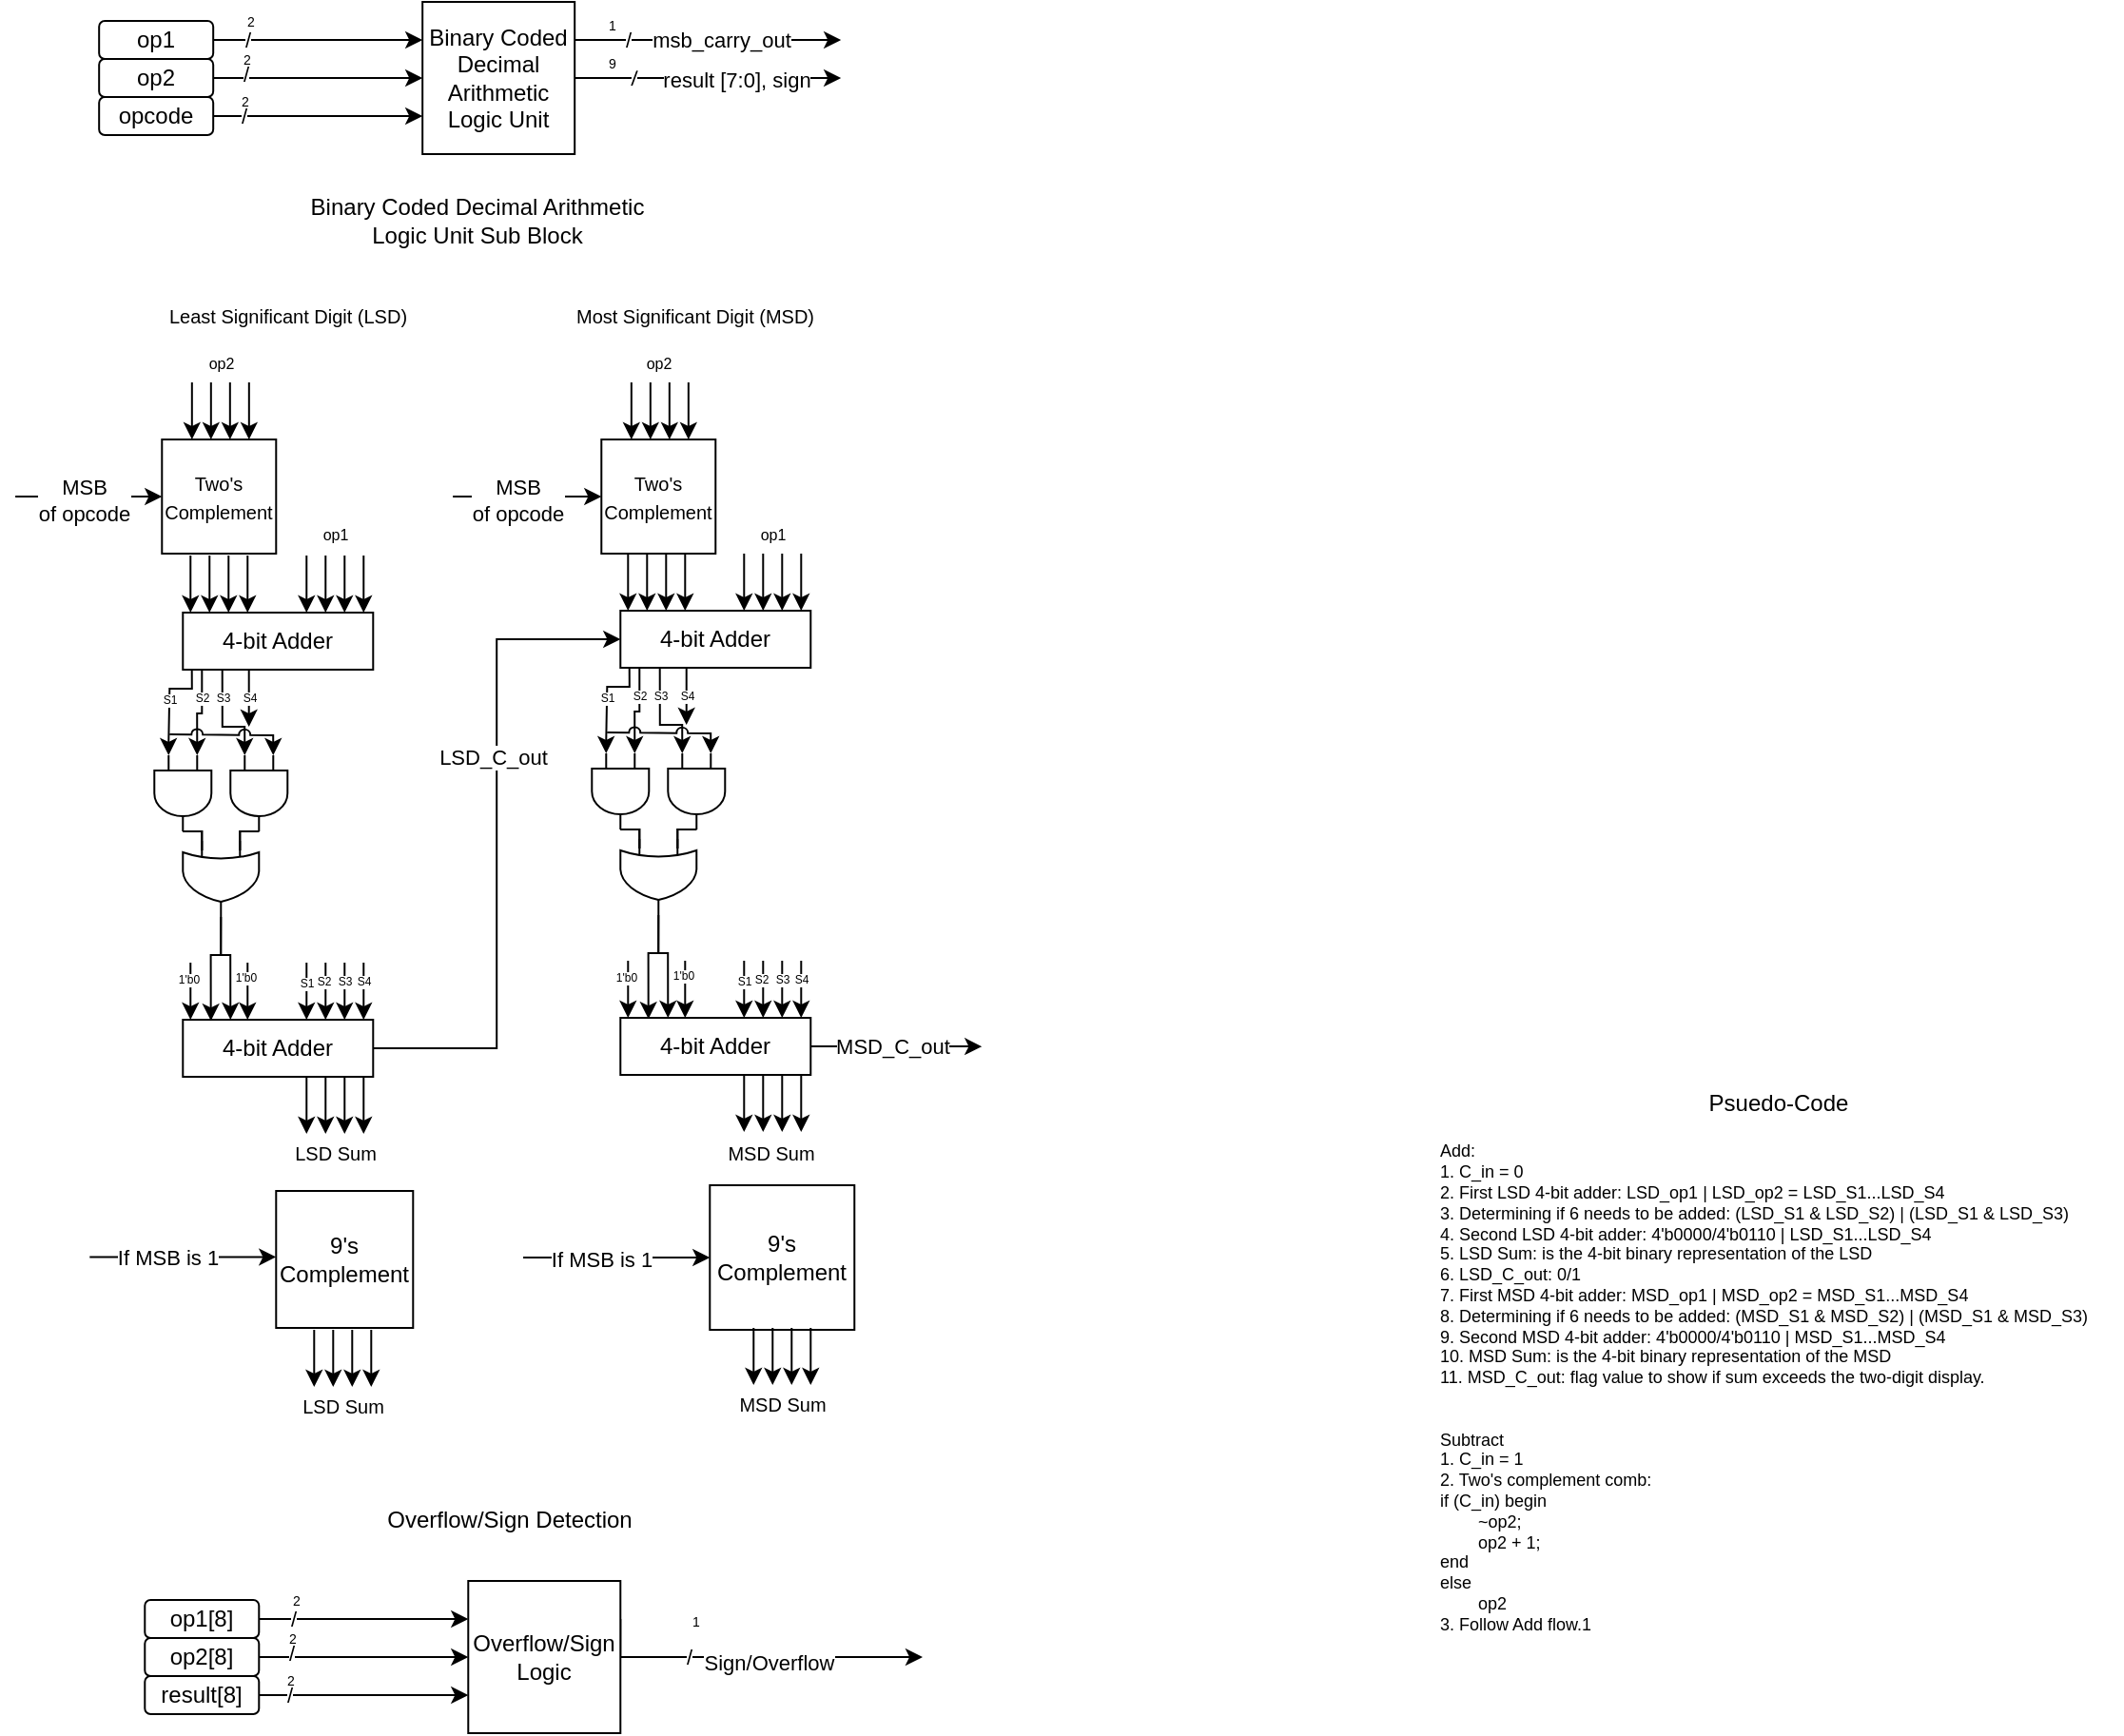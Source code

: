 <mxfile version="21.6.1" type="device">
  <diagram name="Page-1" id="kjUaxSR4Tey9ChinLC72">
    <mxGraphModel dx="2585" dy="1153" grid="1" gridSize="10" guides="1" tooltips="1" connect="1" arrows="1" fold="1" page="1" pageScale="1" pageWidth="850" pageHeight="1100" math="0" shadow="0">
      <root>
        <mxCell id="0" />
        <mxCell id="1" parent="0" />
        <mxCell id="_4wnSmNJsAJ2K1v44NOb-1" style="edgeStyle=orthogonalEdgeStyle;rounded=0;orthogonalLoop=1;jettySize=auto;html=1;exitX=1;exitY=0.5;exitDx=0;exitDy=0;" edge="1" parent="1" source="_4wnSmNJsAJ2K1v44NOb-7">
          <mxGeometry relative="1" as="geometry">
            <mxPoint x="607.09" y="40" as="targetPoint" />
          </mxGeometry>
        </mxCell>
        <mxCell id="_4wnSmNJsAJ2K1v44NOb-2" value="/" style="edgeLabel;html=1;align=center;verticalAlign=middle;resizable=0;points=[];rotation=5;" vertex="1" connectable="0" parent="_4wnSmNJsAJ2K1v44NOb-1">
          <mxGeometry x="0.177" y="1" relative="1" as="geometry">
            <mxPoint x="-51" as="offset" />
          </mxGeometry>
        </mxCell>
        <mxCell id="_4wnSmNJsAJ2K1v44NOb-3" value="result [7:0], sign" style="edgeLabel;html=1;align=center;verticalAlign=middle;resizable=0;points=[];" vertex="1" connectable="0" parent="_4wnSmNJsAJ2K1v44NOb-1">
          <mxGeometry x="0.216" relative="1" as="geometry">
            <mxPoint as="offset" />
          </mxGeometry>
        </mxCell>
        <mxCell id="_4wnSmNJsAJ2K1v44NOb-4" style="edgeStyle=orthogonalEdgeStyle;rounded=0;orthogonalLoop=1;jettySize=auto;html=1;exitX=1;exitY=0.25;exitDx=0;exitDy=0;" edge="1" parent="1" source="_4wnSmNJsAJ2K1v44NOb-7">
          <mxGeometry relative="1" as="geometry">
            <mxPoint x="607.09" y="20" as="targetPoint" />
          </mxGeometry>
        </mxCell>
        <mxCell id="_4wnSmNJsAJ2K1v44NOb-5" value="/" style="edgeLabel;html=1;align=center;verticalAlign=middle;resizable=0;points=[];" vertex="1" connectable="0" parent="_4wnSmNJsAJ2K1v44NOb-4">
          <mxGeometry x="-0.264" relative="1" as="geometry">
            <mxPoint x="-24" as="offset" />
          </mxGeometry>
        </mxCell>
        <mxCell id="_4wnSmNJsAJ2K1v44NOb-6" value="msb_carry_out" style="edgeLabel;html=1;align=center;verticalAlign=middle;resizable=0;points=[];" vertex="1" connectable="0" parent="_4wnSmNJsAJ2K1v44NOb-4">
          <mxGeometry x="0.102" y="1" relative="1" as="geometry">
            <mxPoint as="offset" />
          </mxGeometry>
        </mxCell>
        <mxCell id="_4wnSmNJsAJ2K1v44NOb-7" value="Binary Coded Decimal Arithmetic Logic Unit" style="whiteSpace=wrap;html=1;aspect=fixed;" vertex="1" parent="1">
          <mxGeometry x="387.09" width="80" height="80" as="geometry" />
        </mxCell>
        <mxCell id="_4wnSmNJsAJ2K1v44NOb-8" style="edgeStyle=orthogonalEdgeStyle;rounded=0;orthogonalLoop=1;jettySize=auto;html=1;exitX=1;exitY=0.5;exitDx=0;exitDy=0;entryX=0;entryY=0.25;entryDx=0;entryDy=0;" edge="1" parent="1" source="_4wnSmNJsAJ2K1v44NOb-10" target="_4wnSmNJsAJ2K1v44NOb-7">
          <mxGeometry relative="1" as="geometry" />
        </mxCell>
        <mxCell id="_4wnSmNJsAJ2K1v44NOb-9" value="/" style="edgeLabel;html=1;align=center;verticalAlign=middle;resizable=0;points=[];" vertex="1" connectable="0" parent="_4wnSmNJsAJ2K1v44NOb-8">
          <mxGeometry x="-0.285" relative="1" as="geometry">
            <mxPoint x="-22" as="offset" />
          </mxGeometry>
        </mxCell>
        <mxCell id="_4wnSmNJsAJ2K1v44NOb-10" value="op1" style="rounded=1;whiteSpace=wrap;html=1;" vertex="1" parent="1">
          <mxGeometry x="217.09" y="10" width="60" height="20" as="geometry" />
        </mxCell>
        <mxCell id="_4wnSmNJsAJ2K1v44NOb-11" style="edgeStyle=orthogonalEdgeStyle;rounded=0;orthogonalLoop=1;jettySize=auto;html=1;exitX=1;exitY=0.5;exitDx=0;exitDy=0;entryX=0;entryY=0.5;entryDx=0;entryDy=0;" edge="1" parent="1" source="_4wnSmNJsAJ2K1v44NOb-13" target="_4wnSmNJsAJ2K1v44NOb-7">
          <mxGeometry relative="1" as="geometry" />
        </mxCell>
        <mxCell id="_4wnSmNJsAJ2K1v44NOb-12" value="/" style="edgeLabel;html=1;align=center;verticalAlign=middle;resizable=0;points=[];" vertex="1" connectable="0" parent="_4wnSmNJsAJ2K1v44NOb-11">
          <mxGeometry x="-0.699" y="2" relative="1" as="geometry">
            <mxPoint as="offset" />
          </mxGeometry>
        </mxCell>
        <mxCell id="_4wnSmNJsAJ2K1v44NOb-13" value="op2" style="rounded=1;whiteSpace=wrap;html=1;" vertex="1" parent="1">
          <mxGeometry x="217.09" y="30" width="60" height="20" as="geometry" />
        </mxCell>
        <mxCell id="_4wnSmNJsAJ2K1v44NOb-14" style="edgeStyle=orthogonalEdgeStyle;rounded=0;orthogonalLoop=1;jettySize=auto;html=1;exitX=1;exitY=0.5;exitDx=0;exitDy=0;entryX=0;entryY=0.75;entryDx=0;entryDy=0;" edge="1" parent="1" source="_4wnSmNJsAJ2K1v44NOb-16" target="_4wnSmNJsAJ2K1v44NOb-7">
          <mxGeometry relative="1" as="geometry" />
        </mxCell>
        <mxCell id="_4wnSmNJsAJ2K1v44NOb-15" value="/" style="edgeLabel;html=1;align=center;verticalAlign=middle;resizable=0;points=[];" vertex="1" connectable="0" parent="_4wnSmNJsAJ2K1v44NOb-14">
          <mxGeometry x="-0.762" relative="1" as="geometry">
            <mxPoint x="3" as="offset" />
          </mxGeometry>
        </mxCell>
        <mxCell id="_4wnSmNJsAJ2K1v44NOb-16" value="opcode" style="rounded=1;whiteSpace=wrap;html=1;" vertex="1" parent="1">
          <mxGeometry x="217.09" y="50" width="60" height="20" as="geometry" />
        </mxCell>
        <mxCell id="_4wnSmNJsAJ2K1v44NOb-17" value="&lt;font style=&quot;font-size: 7px;&quot;&gt;9&lt;/font&gt;" style="text;html=1;strokeColor=none;fillColor=none;align=center;verticalAlign=middle;whiteSpace=wrap;rounded=0;" vertex="1" parent="1">
          <mxGeometry x="482.09" y="26" width="10" height="10" as="geometry" />
        </mxCell>
        <mxCell id="_4wnSmNJsAJ2K1v44NOb-18" value="&lt;span style=&quot;font-size: 7px;&quot;&gt;1&lt;/span&gt;" style="text;html=1;strokeColor=none;fillColor=none;align=center;verticalAlign=middle;whiteSpace=wrap;rounded=0;" vertex="1" parent="1">
          <mxGeometry x="482.09" y="6" width="10" height="10" as="geometry" />
        </mxCell>
        <mxCell id="_4wnSmNJsAJ2K1v44NOb-19" value="&lt;span style=&quot;font-size: 7px;&quot;&gt;2&lt;/span&gt;" style="text;html=1;strokeColor=none;fillColor=none;align=center;verticalAlign=middle;whiteSpace=wrap;rounded=0;" vertex="1" parent="1">
          <mxGeometry x="289.09" y="46" width="10" height="10" as="geometry" />
        </mxCell>
        <mxCell id="_4wnSmNJsAJ2K1v44NOb-20" value="&lt;span style=&quot;font-size: 7px;&quot;&gt;2&lt;/span&gt;" style="text;html=1;strokeColor=none;fillColor=none;align=center;verticalAlign=middle;whiteSpace=wrap;rounded=0;" vertex="1" parent="1">
          <mxGeometry x="290.09" y="24" width="10" height="10" as="geometry" />
        </mxCell>
        <mxCell id="_4wnSmNJsAJ2K1v44NOb-21" value="&lt;span style=&quot;font-size: 7px;&quot;&gt;2&lt;/span&gt;" style="text;html=1;strokeColor=none;fillColor=none;align=center;verticalAlign=middle;whiteSpace=wrap;rounded=0;" vertex="1" parent="1">
          <mxGeometry x="292.09" y="4" width="10" height="10" as="geometry" />
        </mxCell>
        <mxCell id="_4wnSmNJsAJ2K1v44NOb-22" value="Binary Coded Decimal Arithmetic Logic Unit Sub Block" style="text;html=1;strokeColor=none;fillColor=none;align=center;verticalAlign=middle;whiteSpace=wrap;rounded=0;" vertex="1" parent="1">
          <mxGeometry x="321.14" y="100" width="190" height="30" as="geometry" />
        </mxCell>
        <mxCell id="_4wnSmNJsAJ2K1v44NOb-23" value="4-bit Adder" style="rounded=0;whiteSpace=wrap;html=1;" vertex="1" parent="1">
          <mxGeometry x="261.14" y="321" width="100" height="30" as="geometry" />
        </mxCell>
        <mxCell id="_4wnSmNJsAJ2K1v44NOb-24" value="" style="endArrow=none;html=1;rounded=0;startArrow=classic;startFill=1;endFill=0;" edge="1" parent="1">
          <mxGeometry width="50" height="50" relative="1" as="geometry">
            <mxPoint x="265.14" y="321" as="sourcePoint" />
            <mxPoint x="265.14" y="291" as="targetPoint" />
          </mxGeometry>
        </mxCell>
        <mxCell id="_4wnSmNJsAJ2K1v44NOb-25" value="" style="endArrow=none;html=1;rounded=0;startArrow=classic;startFill=1;endFill=0;" edge="1" parent="1">
          <mxGeometry width="50" height="50" relative="1" as="geometry">
            <mxPoint x="275.14" y="321" as="sourcePoint" />
            <mxPoint x="275.14" y="291" as="targetPoint" />
          </mxGeometry>
        </mxCell>
        <mxCell id="_4wnSmNJsAJ2K1v44NOb-26" value="" style="endArrow=none;html=1;rounded=0;startArrow=classic;startFill=1;endFill=0;" edge="1" parent="1">
          <mxGeometry width="50" height="50" relative="1" as="geometry">
            <mxPoint x="285.14" y="321" as="sourcePoint" />
            <mxPoint x="285.14" y="291" as="targetPoint" />
          </mxGeometry>
        </mxCell>
        <mxCell id="_4wnSmNJsAJ2K1v44NOb-27" value="" style="endArrow=none;html=1;rounded=0;endFill=0;startArrow=classic;startFill=1;" edge="1" parent="1">
          <mxGeometry width="50" height="50" relative="1" as="geometry">
            <mxPoint x="295.14" y="321" as="sourcePoint" />
            <mxPoint x="295.14" y="291" as="targetPoint" />
          </mxGeometry>
        </mxCell>
        <mxCell id="_4wnSmNJsAJ2K1v44NOb-28" value="" style="endArrow=none;html=1;rounded=0;startArrow=classic;startFill=1;endFill=0;" edge="1" parent="1">
          <mxGeometry width="50" height="50" relative="1" as="geometry">
            <mxPoint x="326.14" y="321" as="sourcePoint" />
            <mxPoint x="326.14" y="291" as="targetPoint" />
          </mxGeometry>
        </mxCell>
        <mxCell id="_4wnSmNJsAJ2K1v44NOb-29" value="" style="endArrow=none;html=1;rounded=0;startArrow=classic;startFill=1;endFill=0;" edge="1" parent="1">
          <mxGeometry width="50" height="50" relative="1" as="geometry">
            <mxPoint x="336.14" y="321" as="sourcePoint" />
            <mxPoint x="336.14" y="291" as="targetPoint" />
          </mxGeometry>
        </mxCell>
        <mxCell id="_4wnSmNJsAJ2K1v44NOb-30" value="" style="endArrow=none;html=1;rounded=0;startArrow=classic;startFill=1;endFill=0;" edge="1" parent="1">
          <mxGeometry width="50" height="50" relative="1" as="geometry">
            <mxPoint x="346.14" y="321" as="sourcePoint" />
            <mxPoint x="346.14" y="291" as="targetPoint" />
          </mxGeometry>
        </mxCell>
        <mxCell id="_4wnSmNJsAJ2K1v44NOb-31" value="" style="endArrow=none;html=1;rounded=0;endFill=0;startArrow=classic;startFill=1;" edge="1" parent="1">
          <mxGeometry width="50" height="50" relative="1" as="geometry">
            <mxPoint x="356.14" y="321" as="sourcePoint" />
            <mxPoint x="356.14" y="291" as="targetPoint" />
          </mxGeometry>
        </mxCell>
        <mxCell id="_4wnSmNJsAJ2K1v44NOb-32" style="edgeStyle=orthogonalEdgeStyle;rounded=0;orthogonalLoop=1;jettySize=auto;html=1;exitX=1;exitY=0.5;exitDx=0;exitDy=0;entryX=0;entryY=0.5;entryDx=0;entryDy=0;" edge="1" parent="1" source="_4wnSmNJsAJ2K1v44NOb-34" target="_4wnSmNJsAJ2K1v44NOb-75">
          <mxGeometry relative="1" as="geometry" />
        </mxCell>
        <mxCell id="_4wnSmNJsAJ2K1v44NOb-33" value="LSD_C_out" style="edgeLabel;html=1;align=center;verticalAlign=middle;resizable=0;points=[];" vertex="1" connectable="0" parent="_4wnSmNJsAJ2K1v44NOb-32">
          <mxGeometry x="0.265" y="2" relative="1" as="geometry">
            <mxPoint as="offset" />
          </mxGeometry>
        </mxCell>
        <mxCell id="_4wnSmNJsAJ2K1v44NOb-34" value="4-bit Adder" style="rounded=0;whiteSpace=wrap;html=1;" vertex="1" parent="1">
          <mxGeometry x="261.14" y="535" width="100" height="30" as="geometry" />
        </mxCell>
        <mxCell id="_4wnSmNJsAJ2K1v44NOb-35" value="" style="endArrow=none;html=1;rounded=0;startArrow=classic;startFill=1;endFill=0;" edge="1" parent="1">
          <mxGeometry width="50" height="50" relative="1" as="geometry">
            <mxPoint x="265.14" y="535" as="sourcePoint" />
            <mxPoint x="265.14" y="505" as="targetPoint" />
          </mxGeometry>
        </mxCell>
        <mxCell id="_4wnSmNJsAJ2K1v44NOb-36" value="1&#39;b0" style="edgeLabel;html=1;align=center;verticalAlign=middle;resizable=0;points=[];fontSize=6;" vertex="1" connectable="0" parent="_4wnSmNJsAJ2K1v44NOb-35">
          <mxGeometry x="0.433" y="1" relative="1" as="geometry">
            <mxPoint as="offset" />
          </mxGeometry>
        </mxCell>
        <mxCell id="_4wnSmNJsAJ2K1v44NOb-37" value="" style="endArrow=none;html=1;rounded=0;endFill=0;startArrow=classic;startFill=1;" edge="1" parent="1">
          <mxGeometry width="50" height="50" relative="1" as="geometry">
            <mxPoint x="295.14" y="535" as="sourcePoint" />
            <mxPoint x="295.14" y="505" as="targetPoint" />
          </mxGeometry>
        </mxCell>
        <mxCell id="_4wnSmNJsAJ2K1v44NOb-38" value="1&#39;b0" style="edgeLabel;html=1;align=center;verticalAlign=middle;resizable=0;points=[];fontSize=6;" vertex="1" connectable="0" parent="_4wnSmNJsAJ2K1v44NOb-37">
          <mxGeometry x="0.326" y="1" relative="1" as="geometry">
            <mxPoint y="-2" as="offset" />
          </mxGeometry>
        </mxCell>
        <mxCell id="_4wnSmNJsAJ2K1v44NOb-39" value="" style="endArrow=none;html=1;rounded=0;startArrow=classic;startFill=1;endFill=0;" edge="1" parent="1">
          <mxGeometry width="50" height="50" relative="1" as="geometry">
            <mxPoint x="326.14" y="535" as="sourcePoint" />
            <mxPoint x="326.14" y="505" as="targetPoint" />
          </mxGeometry>
        </mxCell>
        <mxCell id="_4wnSmNJsAJ2K1v44NOb-40" value="S1" style="edgeLabel;html=1;align=center;verticalAlign=middle;resizable=0;points=[];fontSize=6;" vertex="1" connectable="0" parent="_4wnSmNJsAJ2K1v44NOb-39">
          <mxGeometry x="0.306" y="1" relative="1" as="geometry">
            <mxPoint x="1" as="offset" />
          </mxGeometry>
        </mxCell>
        <mxCell id="_4wnSmNJsAJ2K1v44NOb-41" value="" style="endArrow=none;html=1;rounded=0;startArrow=classic;startFill=1;endFill=0;" edge="1" parent="1">
          <mxGeometry width="50" height="50" relative="1" as="geometry">
            <mxPoint x="336.14" y="535" as="sourcePoint" />
            <mxPoint x="336.14" y="505" as="targetPoint" />
          </mxGeometry>
        </mxCell>
        <mxCell id="_4wnSmNJsAJ2K1v44NOb-42" value="S2" style="edgeLabel;html=1;align=center;verticalAlign=middle;resizable=0;points=[];fontSize=6;" vertex="1" connectable="0" parent="_4wnSmNJsAJ2K1v44NOb-41">
          <mxGeometry x="0.37" y="1" relative="1" as="geometry">
            <mxPoint as="offset" />
          </mxGeometry>
        </mxCell>
        <mxCell id="_4wnSmNJsAJ2K1v44NOb-43" value="" style="endArrow=none;html=1;rounded=0;startArrow=classic;startFill=1;endFill=0;" edge="1" parent="1">
          <mxGeometry width="50" height="50" relative="1" as="geometry">
            <mxPoint x="346.14" y="535" as="sourcePoint" />
            <mxPoint x="346.14" y="505" as="targetPoint" />
          </mxGeometry>
        </mxCell>
        <mxCell id="_4wnSmNJsAJ2K1v44NOb-44" value="S3" style="edgeLabel;html=1;align=center;verticalAlign=middle;resizable=0;points=[];fontSize=6;" vertex="1" connectable="0" parent="_4wnSmNJsAJ2K1v44NOb-43">
          <mxGeometry x="0.348" y="-1" relative="1" as="geometry">
            <mxPoint x="-1" as="offset" />
          </mxGeometry>
        </mxCell>
        <mxCell id="_4wnSmNJsAJ2K1v44NOb-45" value="" style="endArrow=none;html=1;rounded=0;endFill=0;startArrow=classic;startFill=1;" edge="1" parent="1">
          <mxGeometry width="50" height="50" relative="1" as="geometry">
            <mxPoint x="356.14" y="535" as="sourcePoint" />
            <mxPoint x="356.14" y="505" as="targetPoint" />
          </mxGeometry>
        </mxCell>
        <mxCell id="_4wnSmNJsAJ2K1v44NOb-46" value="S4" style="edgeLabel;html=1;align=center;verticalAlign=middle;resizable=0;points=[];fontSize=6;" vertex="1" connectable="0" parent="_4wnSmNJsAJ2K1v44NOb-45">
          <mxGeometry x="0.281" y="-1" relative="1" as="geometry">
            <mxPoint x="-1" y="-1" as="offset" />
          </mxGeometry>
        </mxCell>
        <mxCell id="_4wnSmNJsAJ2K1v44NOb-47" value="" style="endArrow=none;html=1;rounded=0;startArrow=classic;startFill=1;endFill=0;" edge="1" parent="1">
          <mxGeometry width="50" height="50" relative="1" as="geometry">
            <mxPoint x="326.14" y="595" as="sourcePoint" />
            <mxPoint x="326.14" y="565" as="targetPoint" />
          </mxGeometry>
        </mxCell>
        <mxCell id="_4wnSmNJsAJ2K1v44NOb-48" value="" style="endArrow=none;html=1;rounded=0;startArrow=classic;startFill=1;endFill=0;" edge="1" parent="1">
          <mxGeometry width="50" height="50" relative="1" as="geometry">
            <mxPoint x="336.14" y="595" as="sourcePoint" />
            <mxPoint x="336.14" y="565" as="targetPoint" />
          </mxGeometry>
        </mxCell>
        <mxCell id="_4wnSmNJsAJ2K1v44NOb-49" value="" style="endArrow=none;html=1;rounded=0;startArrow=classic;startFill=1;endFill=0;" edge="1" parent="1">
          <mxGeometry width="50" height="50" relative="1" as="geometry">
            <mxPoint x="346.14" y="595" as="sourcePoint" />
            <mxPoint x="346.14" y="565" as="targetPoint" />
          </mxGeometry>
        </mxCell>
        <mxCell id="_4wnSmNJsAJ2K1v44NOb-50" value="" style="endArrow=none;html=1;rounded=0;endFill=0;startArrow=classic;startFill=1;" edge="1" parent="1">
          <mxGeometry width="50" height="50" relative="1" as="geometry">
            <mxPoint x="356.14" y="595" as="sourcePoint" />
            <mxPoint x="356.14" y="565" as="targetPoint" />
          </mxGeometry>
        </mxCell>
        <mxCell id="_4wnSmNJsAJ2K1v44NOb-51" value="Least Significant Digit (LSD)" style="text;html=1;align=center;verticalAlign=middle;resizable=0;points=[];autosize=1;strokeColor=none;fillColor=none;fontSize=10;" vertex="1" parent="1">
          <mxGeometry x="241.14" y="150" width="150" height="30" as="geometry" />
        </mxCell>
        <mxCell id="_4wnSmNJsAJ2K1v44NOb-52" value="op1" style="text;html=1;align=center;verticalAlign=middle;resizable=0;points=[];autosize=1;strokeColor=none;fillColor=none;fontSize=8;" vertex="1" parent="1">
          <mxGeometry x="321.14" y="270" width="40" height="20" as="geometry" />
        </mxCell>
        <mxCell id="_4wnSmNJsAJ2K1v44NOb-53" value="op2" style="text;html=1;align=center;verticalAlign=middle;resizable=0;points=[];autosize=1;strokeColor=none;fillColor=none;fontSize=8;" vertex="1" parent="1">
          <mxGeometry x="261.14" y="180" width="40" height="20" as="geometry" />
        </mxCell>
        <mxCell id="_4wnSmNJsAJ2K1v44NOb-54" value="op1" style="text;html=1;align=center;verticalAlign=middle;resizable=0;points=[];autosize=1;strokeColor=none;fillColor=none;fontSize=8;" vertex="1" parent="1">
          <mxGeometry x="551.14" y="270" width="40" height="20" as="geometry" />
        </mxCell>
        <mxCell id="_4wnSmNJsAJ2K1v44NOb-55" value="op2" style="text;html=1;align=center;verticalAlign=middle;resizable=0;points=[];autosize=1;strokeColor=none;fillColor=none;fontSize=8;" vertex="1" parent="1">
          <mxGeometry x="491.14" y="180" width="40" height="20" as="geometry" />
        </mxCell>
        <mxCell id="_4wnSmNJsAJ2K1v44NOb-56" value="Most Significant Digit (MSD)" style="text;html=1;align=center;verticalAlign=middle;resizable=0;points=[];autosize=1;strokeColor=none;fillColor=none;fontSize=10;" vertex="1" parent="1">
          <mxGeometry x="455.14" y="150" width="150" height="30" as="geometry" />
        </mxCell>
        <mxCell id="_4wnSmNJsAJ2K1v44NOb-57" value="" style="verticalLabelPosition=bottom;shadow=0;dashed=0;align=center;html=1;verticalAlign=top;shape=mxgraph.electrical.logic_gates.logic_gate;operation=and;rotation=90;" vertex="1" parent="1">
          <mxGeometry x="241.14" y="401" width="40" height="30" as="geometry" />
        </mxCell>
        <mxCell id="_4wnSmNJsAJ2K1v44NOb-58" value="" style="verticalLabelPosition=bottom;shadow=0;dashed=0;align=center;html=1;verticalAlign=top;shape=mxgraph.electrical.logic_gates.logic_gate;operation=and;rotation=90;" vertex="1" parent="1">
          <mxGeometry x="281.14" y="401" width="40" height="30" as="geometry" />
        </mxCell>
        <mxCell id="_4wnSmNJsAJ2K1v44NOb-59" style="edgeStyle=orthogonalEdgeStyle;rounded=0;orthogonalLoop=1;jettySize=auto;html=1;exitX=1;exitY=0.5;exitDx=0;exitDy=0;exitPerimeter=0;entryX=0.25;entryY=0;entryDx=0;entryDy=0;" edge="1" parent="1" source="_4wnSmNJsAJ2K1v44NOb-61" target="_4wnSmNJsAJ2K1v44NOb-34">
          <mxGeometry relative="1" as="geometry">
            <Array as="points">
              <mxPoint x="281.14" y="501" />
              <mxPoint x="286.14" y="501" />
            </Array>
          </mxGeometry>
        </mxCell>
        <mxCell id="_4wnSmNJsAJ2K1v44NOb-60" style="edgeStyle=orthogonalEdgeStyle;rounded=0;orthogonalLoop=1;jettySize=auto;html=1;exitX=1;exitY=0.5;exitDx=0;exitDy=0;exitPerimeter=0;entryX=0.147;entryY=0.019;entryDx=0;entryDy=0;entryPerimeter=0;" edge="1" parent="1" source="_4wnSmNJsAJ2K1v44NOb-61" target="_4wnSmNJsAJ2K1v44NOb-34">
          <mxGeometry relative="1" as="geometry">
            <Array as="points">
              <mxPoint x="281.14" y="501" />
              <mxPoint x="276.14" y="501" />
            </Array>
          </mxGeometry>
        </mxCell>
        <mxCell id="_4wnSmNJsAJ2K1v44NOb-61" value="" style="verticalLabelPosition=bottom;shadow=0;dashed=0;align=center;html=1;verticalAlign=top;shape=mxgraph.electrical.logic_gates.logic_gate;operation=or;rotation=90;" vertex="1" parent="1">
          <mxGeometry x="261.14" y="441" width="40" height="40" as="geometry" />
        </mxCell>
        <mxCell id="_4wnSmNJsAJ2K1v44NOb-62" value="" style="endArrow=none;html=1;rounded=0;entryX=1;entryY=0.5;entryDx=0;entryDy=0;entryPerimeter=0;" edge="1" parent="1" target="_4wnSmNJsAJ2K1v44NOb-57">
          <mxGeometry width="50" height="50" relative="1" as="geometry">
            <mxPoint x="271.14" y="446" as="sourcePoint" />
            <mxPoint x="261.14" y="436" as="targetPoint" />
            <Array as="points">
              <mxPoint x="271.14" y="436" />
            </Array>
          </mxGeometry>
        </mxCell>
        <mxCell id="_4wnSmNJsAJ2K1v44NOb-63" value="" style="endArrow=none;html=1;rounded=0;entryX=1;entryY=0.5;entryDx=0;entryDy=0;entryPerimeter=0;" edge="1" parent="1" target="_4wnSmNJsAJ2K1v44NOb-58">
          <mxGeometry width="50" height="50" relative="1" as="geometry">
            <mxPoint x="291.14" y="446" as="sourcePoint" />
            <mxPoint x="301.14" y="436" as="targetPoint" />
            <Array as="points">
              <mxPoint x="291.14" y="436" />
            </Array>
          </mxGeometry>
        </mxCell>
        <mxCell id="_4wnSmNJsAJ2K1v44NOb-64" value="" style="endArrow=none;html=1;rounded=0;entryX=1;entryY=0.5;entryDx=0;entryDy=0;entryPerimeter=0;" edge="1" parent="1">
          <mxGeometry width="50" height="50" relative="1" as="geometry">
            <mxPoint x="271.14" y="446" as="sourcePoint" />
            <mxPoint x="261.14" y="436" as="targetPoint" />
            <Array as="points">
              <mxPoint x="271.14" y="436" />
            </Array>
          </mxGeometry>
        </mxCell>
        <mxCell id="_4wnSmNJsAJ2K1v44NOb-65" value="" style="endArrow=none;html=1;rounded=0;entryX=1;entryY=0.5;entryDx=0;entryDy=0;entryPerimeter=0;" edge="1" parent="1">
          <mxGeometry width="50" height="50" relative="1" as="geometry">
            <mxPoint x="291.14" y="446" as="sourcePoint" />
            <mxPoint x="301.14" y="436" as="targetPoint" />
            <Array as="points">
              <mxPoint x="291.14" y="436" />
            </Array>
          </mxGeometry>
        </mxCell>
        <mxCell id="_4wnSmNJsAJ2K1v44NOb-66" value="" style="endArrow=none;html=1;rounded=0;startArrow=classic;startFill=1;endFill=0;edgeStyle=orthogonalEdgeStyle;exitX=0;exitY=0.75;exitDx=0;exitDy=0;exitPerimeter=0;" edge="1" parent="1" source="_4wnSmNJsAJ2K1v44NOb-57">
          <mxGeometry width="50" height="50" relative="1" as="geometry">
            <mxPoint x="266.14" y="381" as="sourcePoint" />
            <mxPoint x="265.85" y="351" as="targetPoint" />
            <Array as="points">
              <mxPoint x="254.14" y="391" />
              <mxPoint x="254.14" y="391" />
              <mxPoint x="254.14" y="361" />
              <mxPoint x="266.14" y="361" />
            </Array>
          </mxGeometry>
        </mxCell>
        <mxCell id="_4wnSmNJsAJ2K1v44NOb-67" value="S1" style="edgeLabel;html=1;align=center;verticalAlign=middle;resizable=0;points=[];fontSize=6;" vertex="1" connectable="0" parent="_4wnSmNJsAJ2K1v44NOb-66">
          <mxGeometry x="-0.029" relative="1" as="geometry">
            <mxPoint y="-2" as="offset" />
          </mxGeometry>
        </mxCell>
        <mxCell id="_4wnSmNJsAJ2K1v44NOb-68" value="" style="endArrow=none;html=1;rounded=0;startArrow=classic;startFill=1;endFill=0;edgeStyle=orthogonalEdgeStyle;exitX=0;exitY=0.25;exitDx=0;exitDy=0;exitPerimeter=0;" edge="1" parent="1" source="_4wnSmNJsAJ2K1v44NOb-57">
          <mxGeometry width="50" height="50" relative="1" as="geometry">
            <mxPoint x="275.85" y="381" as="sourcePoint" />
            <mxPoint x="275.85" y="351" as="targetPoint" />
            <Array as="points">
              <mxPoint x="269.14" y="374" />
              <mxPoint x="271.14" y="374" />
              <mxPoint x="271.14" y="351" />
            </Array>
          </mxGeometry>
        </mxCell>
        <mxCell id="_4wnSmNJsAJ2K1v44NOb-69" value="S2" style="edgeLabel;html=1;align=center;verticalAlign=middle;resizable=0;points=[];fontSize=6;" vertex="1" connectable="0" parent="_4wnSmNJsAJ2K1v44NOb-68">
          <mxGeometry x="0.388" y="-1" relative="1" as="geometry">
            <mxPoint x="-1" y="4" as="offset" />
          </mxGeometry>
        </mxCell>
        <mxCell id="_4wnSmNJsAJ2K1v44NOb-70" value="" style="endArrow=none;html=1;rounded=0;startArrow=classic;startFill=1;endFill=0;edgeStyle=orthogonalEdgeStyle;exitX=0;exitY=0.75;exitDx=0;exitDy=0;exitPerimeter=0;" edge="1" parent="1" source="_4wnSmNJsAJ2K1v44NOb-58">
          <mxGeometry width="50" height="50" relative="1" as="geometry">
            <mxPoint x="289.64" y="396" as="sourcePoint" />
            <mxPoint x="281.85" y="351" as="targetPoint" />
            <Array as="points">
              <mxPoint x="294.14" y="381" />
              <mxPoint x="282.14" y="381" />
            </Array>
          </mxGeometry>
        </mxCell>
        <mxCell id="_4wnSmNJsAJ2K1v44NOb-71" value="S3" style="edgeLabel;html=1;align=center;verticalAlign=middle;resizable=0;points=[];fontSize=6;" vertex="1" connectable="0" parent="_4wnSmNJsAJ2K1v44NOb-70">
          <mxGeometry x="0.289" relative="1" as="geometry">
            <mxPoint y="-5" as="offset" />
          </mxGeometry>
        </mxCell>
        <mxCell id="_4wnSmNJsAJ2K1v44NOb-72" value="" style="endArrow=none;html=1;rounded=0;endFill=0;startArrow=classic;startFill=1;edgeStyle=orthogonalEdgeStyle;" edge="1" parent="1">
          <mxGeometry width="50" height="50" relative="1" as="geometry">
            <mxPoint x="295.85" y="381" as="sourcePoint" />
            <mxPoint x="295.85" y="351" as="targetPoint" />
          </mxGeometry>
        </mxCell>
        <mxCell id="_4wnSmNJsAJ2K1v44NOb-73" value="S4" style="edgeLabel;html=1;align=center;verticalAlign=middle;resizable=0;points=[];fontSize=6;" vertex="1" connectable="0" parent="_4wnSmNJsAJ2K1v44NOb-72">
          <mxGeometry x="0.215" relative="1" as="geometry">
            <mxPoint y="3" as="offset" />
          </mxGeometry>
        </mxCell>
        <mxCell id="_4wnSmNJsAJ2K1v44NOb-74" value="" style="endArrow=classic;html=1;rounded=0;edgeStyle=orthogonalEdgeStyle;entryX=0;entryY=0.25;entryDx=0;entryDy=0;entryPerimeter=0;endFill=1;jumpStyle=arc;" edge="1" parent="1" target="_4wnSmNJsAJ2K1v44NOb-58">
          <mxGeometry width="50" height="50" relative="1" as="geometry">
            <mxPoint x="254.14" y="385" as="sourcePoint" />
            <mxPoint x="308.64" y="397" as="targetPoint" />
          </mxGeometry>
        </mxCell>
        <mxCell id="_4wnSmNJsAJ2K1v44NOb-75" value="4-bit Adder" style="rounded=0;whiteSpace=wrap;html=1;" vertex="1" parent="1">
          <mxGeometry x="491.14" y="320" width="100" height="30" as="geometry" />
        </mxCell>
        <mxCell id="_4wnSmNJsAJ2K1v44NOb-76" value="" style="endArrow=none;html=1;rounded=0;startArrow=classic;startFill=1;endFill=0;" edge="1" parent="1">
          <mxGeometry width="50" height="50" relative="1" as="geometry">
            <mxPoint x="495.14" y="320" as="sourcePoint" />
            <mxPoint x="495.14" y="290" as="targetPoint" />
          </mxGeometry>
        </mxCell>
        <mxCell id="_4wnSmNJsAJ2K1v44NOb-77" value="" style="endArrow=none;html=1;rounded=0;startArrow=classic;startFill=1;endFill=0;" edge="1" parent="1">
          <mxGeometry width="50" height="50" relative="1" as="geometry">
            <mxPoint x="505.14" y="320" as="sourcePoint" />
            <mxPoint x="505.14" y="290" as="targetPoint" />
          </mxGeometry>
        </mxCell>
        <mxCell id="_4wnSmNJsAJ2K1v44NOb-78" value="" style="endArrow=none;html=1;rounded=0;startArrow=classic;startFill=1;endFill=0;" edge="1" parent="1">
          <mxGeometry width="50" height="50" relative="1" as="geometry">
            <mxPoint x="515.14" y="320" as="sourcePoint" />
            <mxPoint x="515.14" y="290" as="targetPoint" />
          </mxGeometry>
        </mxCell>
        <mxCell id="_4wnSmNJsAJ2K1v44NOb-79" value="" style="endArrow=none;html=1;rounded=0;endFill=0;startArrow=classic;startFill=1;" edge="1" parent="1">
          <mxGeometry width="50" height="50" relative="1" as="geometry">
            <mxPoint x="525.14" y="320" as="sourcePoint" />
            <mxPoint x="525.14" y="290" as="targetPoint" />
          </mxGeometry>
        </mxCell>
        <mxCell id="_4wnSmNJsAJ2K1v44NOb-80" value="" style="endArrow=none;html=1;rounded=0;startArrow=classic;startFill=1;endFill=0;" edge="1" parent="1">
          <mxGeometry width="50" height="50" relative="1" as="geometry">
            <mxPoint x="556.14" y="320" as="sourcePoint" />
            <mxPoint x="556.14" y="290" as="targetPoint" />
          </mxGeometry>
        </mxCell>
        <mxCell id="_4wnSmNJsAJ2K1v44NOb-81" value="" style="endArrow=none;html=1;rounded=0;startArrow=classic;startFill=1;endFill=0;" edge="1" parent="1">
          <mxGeometry width="50" height="50" relative="1" as="geometry">
            <mxPoint x="566.14" y="320" as="sourcePoint" />
            <mxPoint x="566.14" y="290" as="targetPoint" />
          </mxGeometry>
        </mxCell>
        <mxCell id="_4wnSmNJsAJ2K1v44NOb-82" value="" style="endArrow=none;html=1;rounded=0;startArrow=classic;startFill=1;endFill=0;" edge="1" parent="1">
          <mxGeometry width="50" height="50" relative="1" as="geometry">
            <mxPoint x="576.14" y="320" as="sourcePoint" />
            <mxPoint x="576.14" y="290" as="targetPoint" />
          </mxGeometry>
        </mxCell>
        <mxCell id="_4wnSmNJsAJ2K1v44NOb-83" value="" style="endArrow=none;html=1;rounded=0;endFill=0;startArrow=classic;startFill=1;" edge="1" parent="1">
          <mxGeometry width="50" height="50" relative="1" as="geometry">
            <mxPoint x="586.14" y="320" as="sourcePoint" />
            <mxPoint x="586.14" y="290" as="targetPoint" />
          </mxGeometry>
        </mxCell>
        <mxCell id="_4wnSmNJsAJ2K1v44NOb-84" style="edgeStyle=orthogonalEdgeStyle;rounded=0;orthogonalLoop=1;jettySize=auto;html=1;exitX=1;exitY=0.5;exitDx=0;exitDy=0;" edge="1" parent="1" source="_4wnSmNJsAJ2K1v44NOb-86">
          <mxGeometry relative="1" as="geometry">
            <mxPoint x="681.14" y="549.069" as="targetPoint" />
          </mxGeometry>
        </mxCell>
        <mxCell id="_4wnSmNJsAJ2K1v44NOb-85" value="MSD_C_out" style="edgeLabel;html=1;align=center;verticalAlign=middle;resizable=0;points=[];" vertex="1" connectable="0" parent="_4wnSmNJsAJ2K1v44NOb-84">
          <mxGeometry x="0.269" y="-1" relative="1" as="geometry">
            <mxPoint x="-14" y="-2" as="offset" />
          </mxGeometry>
        </mxCell>
        <mxCell id="_4wnSmNJsAJ2K1v44NOb-86" value="4-bit Adder" style="rounded=0;whiteSpace=wrap;html=1;" vertex="1" parent="1">
          <mxGeometry x="491.14" y="534" width="100" height="30" as="geometry" />
        </mxCell>
        <mxCell id="_4wnSmNJsAJ2K1v44NOb-87" value="" style="endArrow=none;html=1;rounded=0;startArrow=classic;startFill=1;endFill=0;" edge="1" parent="1">
          <mxGeometry width="50" height="50" relative="1" as="geometry">
            <mxPoint x="495.14" y="534" as="sourcePoint" />
            <mxPoint x="495.14" y="504" as="targetPoint" />
          </mxGeometry>
        </mxCell>
        <mxCell id="_4wnSmNJsAJ2K1v44NOb-88" value="1&#39;b0" style="edgeLabel;html=1;align=center;verticalAlign=middle;resizable=0;points=[];fontSize=6;" vertex="1" connectable="0" parent="_4wnSmNJsAJ2K1v44NOb-87">
          <mxGeometry x="0.433" y="1" relative="1" as="geometry">
            <mxPoint as="offset" />
          </mxGeometry>
        </mxCell>
        <mxCell id="_4wnSmNJsAJ2K1v44NOb-89" value="" style="endArrow=none;html=1;rounded=0;endFill=0;startArrow=classic;startFill=1;" edge="1" parent="1">
          <mxGeometry width="50" height="50" relative="1" as="geometry">
            <mxPoint x="525.14" y="534" as="sourcePoint" />
            <mxPoint x="525.14" y="504" as="targetPoint" />
          </mxGeometry>
        </mxCell>
        <mxCell id="_4wnSmNJsAJ2K1v44NOb-90" value="1&#39;b0" style="edgeLabel;html=1;align=center;verticalAlign=middle;resizable=0;points=[];fontSize=6;" vertex="1" connectable="0" parent="_4wnSmNJsAJ2K1v44NOb-89">
          <mxGeometry x="0.326" y="1" relative="1" as="geometry">
            <mxPoint y="-2" as="offset" />
          </mxGeometry>
        </mxCell>
        <mxCell id="_4wnSmNJsAJ2K1v44NOb-91" value="" style="endArrow=none;html=1;rounded=0;startArrow=classic;startFill=1;endFill=0;" edge="1" parent="1">
          <mxGeometry width="50" height="50" relative="1" as="geometry">
            <mxPoint x="556.14" y="534" as="sourcePoint" />
            <mxPoint x="556.14" y="504" as="targetPoint" />
          </mxGeometry>
        </mxCell>
        <mxCell id="_4wnSmNJsAJ2K1v44NOb-92" value="S1" style="edgeLabel;html=1;align=center;verticalAlign=middle;resizable=0;points=[];fontSize=6;" vertex="1" connectable="0" parent="_4wnSmNJsAJ2K1v44NOb-91">
          <mxGeometry x="0.306" y="1" relative="1" as="geometry">
            <mxPoint x="1" as="offset" />
          </mxGeometry>
        </mxCell>
        <mxCell id="_4wnSmNJsAJ2K1v44NOb-93" value="" style="endArrow=none;html=1;rounded=0;startArrow=classic;startFill=1;endFill=0;" edge="1" parent="1">
          <mxGeometry width="50" height="50" relative="1" as="geometry">
            <mxPoint x="566.14" y="534" as="sourcePoint" />
            <mxPoint x="566.14" y="504" as="targetPoint" />
          </mxGeometry>
        </mxCell>
        <mxCell id="_4wnSmNJsAJ2K1v44NOb-94" value="S2" style="edgeLabel;html=1;align=center;verticalAlign=middle;resizable=0;points=[];fontSize=6;" vertex="1" connectable="0" parent="_4wnSmNJsAJ2K1v44NOb-93">
          <mxGeometry x="0.37" y="1" relative="1" as="geometry">
            <mxPoint as="offset" />
          </mxGeometry>
        </mxCell>
        <mxCell id="_4wnSmNJsAJ2K1v44NOb-95" value="" style="endArrow=none;html=1;rounded=0;startArrow=classic;startFill=1;endFill=0;" edge="1" parent="1">
          <mxGeometry width="50" height="50" relative="1" as="geometry">
            <mxPoint x="576.14" y="534" as="sourcePoint" />
            <mxPoint x="576.14" y="504" as="targetPoint" />
          </mxGeometry>
        </mxCell>
        <mxCell id="_4wnSmNJsAJ2K1v44NOb-96" value="S3" style="edgeLabel;html=1;align=center;verticalAlign=middle;resizable=0;points=[];fontSize=6;" vertex="1" connectable="0" parent="_4wnSmNJsAJ2K1v44NOb-95">
          <mxGeometry x="0.348" y="-1" relative="1" as="geometry">
            <mxPoint x="-1" as="offset" />
          </mxGeometry>
        </mxCell>
        <mxCell id="_4wnSmNJsAJ2K1v44NOb-97" value="" style="endArrow=none;html=1;rounded=0;endFill=0;startArrow=classic;startFill=1;" edge="1" parent="1">
          <mxGeometry width="50" height="50" relative="1" as="geometry">
            <mxPoint x="586.14" y="534" as="sourcePoint" />
            <mxPoint x="586.14" y="504" as="targetPoint" />
          </mxGeometry>
        </mxCell>
        <mxCell id="_4wnSmNJsAJ2K1v44NOb-98" value="S4" style="edgeLabel;html=1;align=center;verticalAlign=middle;resizable=0;points=[];fontSize=6;" vertex="1" connectable="0" parent="_4wnSmNJsAJ2K1v44NOb-97">
          <mxGeometry x="0.281" y="-1" relative="1" as="geometry">
            <mxPoint x="-1" y="-1" as="offset" />
          </mxGeometry>
        </mxCell>
        <mxCell id="_4wnSmNJsAJ2K1v44NOb-99" value="" style="endArrow=none;html=1;rounded=0;startArrow=classic;startFill=1;endFill=0;" edge="1" parent="1">
          <mxGeometry width="50" height="50" relative="1" as="geometry">
            <mxPoint x="556.14" y="594" as="sourcePoint" />
            <mxPoint x="556.14" y="564" as="targetPoint" />
          </mxGeometry>
        </mxCell>
        <mxCell id="_4wnSmNJsAJ2K1v44NOb-100" value="" style="endArrow=none;html=1;rounded=0;startArrow=classic;startFill=1;endFill=0;" edge="1" parent="1">
          <mxGeometry width="50" height="50" relative="1" as="geometry">
            <mxPoint x="566.14" y="594" as="sourcePoint" />
            <mxPoint x="566.14" y="564" as="targetPoint" />
          </mxGeometry>
        </mxCell>
        <mxCell id="_4wnSmNJsAJ2K1v44NOb-101" value="" style="endArrow=none;html=1;rounded=0;startArrow=classic;startFill=1;endFill=0;" edge="1" parent="1">
          <mxGeometry width="50" height="50" relative="1" as="geometry">
            <mxPoint x="576.14" y="594" as="sourcePoint" />
            <mxPoint x="576.14" y="564" as="targetPoint" />
          </mxGeometry>
        </mxCell>
        <mxCell id="_4wnSmNJsAJ2K1v44NOb-102" value="" style="endArrow=none;html=1;rounded=0;endFill=0;startArrow=classic;startFill=1;" edge="1" parent="1">
          <mxGeometry width="50" height="50" relative="1" as="geometry">
            <mxPoint x="586.14" y="594" as="sourcePoint" />
            <mxPoint x="586.14" y="564" as="targetPoint" />
          </mxGeometry>
        </mxCell>
        <mxCell id="_4wnSmNJsAJ2K1v44NOb-103" value="" style="verticalLabelPosition=bottom;shadow=0;dashed=0;align=center;html=1;verticalAlign=top;shape=mxgraph.electrical.logic_gates.logic_gate;operation=and;rotation=90;" vertex="1" parent="1">
          <mxGeometry x="471.14" y="400" width="40" height="30" as="geometry" />
        </mxCell>
        <mxCell id="_4wnSmNJsAJ2K1v44NOb-104" value="" style="verticalLabelPosition=bottom;shadow=0;dashed=0;align=center;html=1;verticalAlign=top;shape=mxgraph.electrical.logic_gates.logic_gate;operation=and;rotation=90;" vertex="1" parent="1">
          <mxGeometry x="511.14" y="400" width="40" height="30" as="geometry" />
        </mxCell>
        <mxCell id="_4wnSmNJsAJ2K1v44NOb-105" style="edgeStyle=orthogonalEdgeStyle;rounded=0;orthogonalLoop=1;jettySize=auto;html=1;exitX=1;exitY=0.5;exitDx=0;exitDy=0;exitPerimeter=0;entryX=0.25;entryY=0;entryDx=0;entryDy=0;" edge="1" parent="1" source="_4wnSmNJsAJ2K1v44NOb-107" target="_4wnSmNJsAJ2K1v44NOb-86">
          <mxGeometry relative="1" as="geometry">
            <Array as="points">
              <mxPoint x="511.14" y="500" />
              <mxPoint x="516.14" y="500" />
            </Array>
          </mxGeometry>
        </mxCell>
        <mxCell id="_4wnSmNJsAJ2K1v44NOb-106" style="edgeStyle=orthogonalEdgeStyle;rounded=0;orthogonalLoop=1;jettySize=auto;html=1;exitX=1;exitY=0.5;exitDx=0;exitDy=0;exitPerimeter=0;entryX=0.147;entryY=0.019;entryDx=0;entryDy=0;entryPerimeter=0;" edge="1" parent="1" source="_4wnSmNJsAJ2K1v44NOb-107" target="_4wnSmNJsAJ2K1v44NOb-86">
          <mxGeometry relative="1" as="geometry">
            <Array as="points">
              <mxPoint x="511.14" y="500" />
              <mxPoint x="506.14" y="500" />
            </Array>
          </mxGeometry>
        </mxCell>
        <mxCell id="_4wnSmNJsAJ2K1v44NOb-107" value="" style="verticalLabelPosition=bottom;shadow=0;dashed=0;align=center;html=1;verticalAlign=top;shape=mxgraph.electrical.logic_gates.logic_gate;operation=or;rotation=90;" vertex="1" parent="1">
          <mxGeometry x="491.14" y="440" width="40" height="40" as="geometry" />
        </mxCell>
        <mxCell id="_4wnSmNJsAJ2K1v44NOb-108" value="" style="endArrow=none;html=1;rounded=0;entryX=1;entryY=0.5;entryDx=0;entryDy=0;entryPerimeter=0;" edge="1" parent="1" target="_4wnSmNJsAJ2K1v44NOb-103">
          <mxGeometry width="50" height="50" relative="1" as="geometry">
            <mxPoint x="501.14" y="445" as="sourcePoint" />
            <mxPoint x="491.14" y="435" as="targetPoint" />
            <Array as="points">
              <mxPoint x="501.14" y="435" />
            </Array>
          </mxGeometry>
        </mxCell>
        <mxCell id="_4wnSmNJsAJ2K1v44NOb-109" value="" style="endArrow=none;html=1;rounded=0;entryX=1;entryY=0.5;entryDx=0;entryDy=0;entryPerimeter=0;" edge="1" parent="1" target="_4wnSmNJsAJ2K1v44NOb-104">
          <mxGeometry width="50" height="50" relative="1" as="geometry">
            <mxPoint x="521.14" y="445" as="sourcePoint" />
            <mxPoint x="531.14" y="435" as="targetPoint" />
            <Array as="points">
              <mxPoint x="521.14" y="435" />
            </Array>
          </mxGeometry>
        </mxCell>
        <mxCell id="_4wnSmNJsAJ2K1v44NOb-110" value="" style="endArrow=none;html=1;rounded=0;entryX=1;entryY=0.5;entryDx=0;entryDy=0;entryPerimeter=0;" edge="1" parent="1">
          <mxGeometry width="50" height="50" relative="1" as="geometry">
            <mxPoint x="501.14" y="445" as="sourcePoint" />
            <mxPoint x="491.14" y="435" as="targetPoint" />
            <Array as="points">
              <mxPoint x="501.14" y="435" />
            </Array>
          </mxGeometry>
        </mxCell>
        <mxCell id="_4wnSmNJsAJ2K1v44NOb-111" value="" style="endArrow=none;html=1;rounded=0;entryX=1;entryY=0.5;entryDx=0;entryDy=0;entryPerimeter=0;" edge="1" parent="1">
          <mxGeometry width="50" height="50" relative="1" as="geometry">
            <mxPoint x="521.14" y="445" as="sourcePoint" />
            <mxPoint x="531.14" y="435" as="targetPoint" />
            <Array as="points">
              <mxPoint x="521.14" y="435" />
            </Array>
          </mxGeometry>
        </mxCell>
        <mxCell id="_4wnSmNJsAJ2K1v44NOb-112" value="" style="endArrow=none;html=1;rounded=0;startArrow=classic;startFill=1;endFill=0;edgeStyle=orthogonalEdgeStyle;exitX=0;exitY=0.75;exitDx=0;exitDy=0;exitPerimeter=0;" edge="1" parent="1" source="_4wnSmNJsAJ2K1v44NOb-103">
          <mxGeometry width="50" height="50" relative="1" as="geometry">
            <mxPoint x="496.14" y="380" as="sourcePoint" />
            <mxPoint x="495.85" y="350" as="targetPoint" />
            <Array as="points">
              <mxPoint x="484.14" y="390" />
              <mxPoint x="484.14" y="390" />
              <mxPoint x="484.14" y="360" />
              <mxPoint x="496.14" y="360" />
            </Array>
          </mxGeometry>
        </mxCell>
        <mxCell id="_4wnSmNJsAJ2K1v44NOb-113" value="S1" style="edgeLabel;html=1;align=center;verticalAlign=middle;resizable=0;points=[];fontSize=6;" vertex="1" connectable="0" parent="_4wnSmNJsAJ2K1v44NOb-112">
          <mxGeometry x="-0.029" relative="1" as="geometry">
            <mxPoint y="-2" as="offset" />
          </mxGeometry>
        </mxCell>
        <mxCell id="_4wnSmNJsAJ2K1v44NOb-114" value="" style="endArrow=none;html=1;rounded=0;startArrow=classic;startFill=1;endFill=0;edgeStyle=orthogonalEdgeStyle;exitX=0;exitY=0.25;exitDx=0;exitDy=0;exitPerimeter=0;" edge="1" parent="1" source="_4wnSmNJsAJ2K1v44NOb-103">
          <mxGeometry width="50" height="50" relative="1" as="geometry">
            <mxPoint x="505.85" y="380" as="sourcePoint" />
            <mxPoint x="505.85" y="350" as="targetPoint" />
            <Array as="points">
              <mxPoint x="499.14" y="373" />
              <mxPoint x="501.14" y="373" />
              <mxPoint x="501.14" y="350" />
            </Array>
          </mxGeometry>
        </mxCell>
        <mxCell id="_4wnSmNJsAJ2K1v44NOb-115" value="S2" style="edgeLabel;html=1;align=center;verticalAlign=middle;resizable=0;points=[];fontSize=6;" vertex="1" connectable="0" parent="_4wnSmNJsAJ2K1v44NOb-114">
          <mxGeometry x="0.388" y="-1" relative="1" as="geometry">
            <mxPoint x="-1" y="4" as="offset" />
          </mxGeometry>
        </mxCell>
        <mxCell id="_4wnSmNJsAJ2K1v44NOb-116" value="" style="endArrow=none;html=1;rounded=0;startArrow=classic;startFill=1;endFill=0;edgeStyle=orthogonalEdgeStyle;exitX=0;exitY=0.75;exitDx=0;exitDy=0;exitPerimeter=0;" edge="1" parent="1" source="_4wnSmNJsAJ2K1v44NOb-104">
          <mxGeometry width="50" height="50" relative="1" as="geometry">
            <mxPoint x="519.64" y="395" as="sourcePoint" />
            <mxPoint x="511.85" y="350" as="targetPoint" />
            <Array as="points">
              <mxPoint x="524.14" y="380" />
              <mxPoint x="512.14" y="380" />
            </Array>
          </mxGeometry>
        </mxCell>
        <mxCell id="_4wnSmNJsAJ2K1v44NOb-117" value="S3" style="edgeLabel;html=1;align=center;verticalAlign=middle;resizable=0;points=[];fontSize=6;" vertex="1" connectable="0" parent="_4wnSmNJsAJ2K1v44NOb-116">
          <mxGeometry x="0.289" relative="1" as="geometry">
            <mxPoint y="-5" as="offset" />
          </mxGeometry>
        </mxCell>
        <mxCell id="_4wnSmNJsAJ2K1v44NOb-118" value="" style="endArrow=none;html=1;rounded=0;endFill=0;startArrow=classic;startFill=1;edgeStyle=orthogonalEdgeStyle;" edge="1" parent="1">
          <mxGeometry width="50" height="50" relative="1" as="geometry">
            <mxPoint x="525.85" y="380" as="sourcePoint" />
            <mxPoint x="525.85" y="350" as="targetPoint" />
          </mxGeometry>
        </mxCell>
        <mxCell id="_4wnSmNJsAJ2K1v44NOb-119" value="S4" style="edgeLabel;html=1;align=center;verticalAlign=middle;resizable=0;points=[];fontSize=6;" vertex="1" connectable="0" parent="_4wnSmNJsAJ2K1v44NOb-118">
          <mxGeometry x="0.215" relative="1" as="geometry">
            <mxPoint y="3" as="offset" />
          </mxGeometry>
        </mxCell>
        <mxCell id="_4wnSmNJsAJ2K1v44NOb-120" value="" style="endArrow=classic;html=1;rounded=0;edgeStyle=orthogonalEdgeStyle;entryX=0;entryY=0.25;entryDx=0;entryDy=0;entryPerimeter=0;endFill=1;jumpStyle=arc;" edge="1" parent="1" target="_4wnSmNJsAJ2K1v44NOb-104">
          <mxGeometry width="50" height="50" relative="1" as="geometry">
            <mxPoint x="484.14" y="384" as="sourcePoint" />
            <mxPoint x="538.64" y="396" as="targetPoint" />
          </mxGeometry>
        </mxCell>
        <mxCell id="_4wnSmNJsAJ2K1v44NOb-121" value="LSD Sum" style="text;html=1;align=center;verticalAlign=middle;resizable=0;points=[];autosize=1;strokeColor=none;fillColor=none;fontSize=10;" vertex="1" parent="1">
          <mxGeometry x="306.14" y="590" width="70" height="30" as="geometry" />
        </mxCell>
        <mxCell id="_4wnSmNJsAJ2K1v44NOb-122" value="MSD Sum" style="text;html=1;align=center;verticalAlign=middle;resizable=0;points=[];autosize=1;strokeColor=none;fillColor=none;fontSize=10;" vertex="1" parent="1">
          <mxGeometry x="535.14" y="590" width="70" height="30" as="geometry" />
        </mxCell>
        <mxCell id="_4wnSmNJsAJ2K1v44NOb-123" style="edgeStyle=orthogonalEdgeStyle;rounded=0;orthogonalLoop=1;jettySize=auto;html=1;exitX=0;exitY=0.5;exitDx=0;exitDy=0;endArrow=none;endFill=0;startArrow=classic;startFill=1;" edge="1" parent="1" source="_4wnSmNJsAJ2K1v44NOb-125">
          <mxGeometry relative="1" as="geometry">
            <mxPoint x="173.05" y="259.941" as="targetPoint" />
          </mxGeometry>
        </mxCell>
        <mxCell id="_4wnSmNJsAJ2K1v44NOb-124" value="MSB &lt;br&gt;of opcode" style="edgeLabel;html=1;align=center;verticalAlign=middle;resizable=0;points=[];" vertex="1" connectable="0" parent="_4wnSmNJsAJ2K1v44NOb-123">
          <mxGeometry x="0.281" relative="1" as="geometry">
            <mxPoint x="8" y="1" as="offset" />
          </mxGeometry>
        </mxCell>
        <mxCell id="_4wnSmNJsAJ2K1v44NOb-125" value="&lt;font style=&quot;font-size: 10px;&quot;&gt;Two&#39;s Complement&lt;/font&gt;" style="whiteSpace=wrap;html=1;aspect=fixed;" vertex="1" parent="1">
          <mxGeometry x="250.14" y="230" width="60" height="60" as="geometry" />
        </mxCell>
        <mxCell id="_4wnSmNJsAJ2K1v44NOb-126" value="" style="endArrow=none;html=1;rounded=0;startArrow=classic;startFill=1;endFill=0;" edge="1" parent="1">
          <mxGeometry width="50" height="50" relative="1" as="geometry">
            <mxPoint x="265.91" y="230" as="sourcePoint" />
            <mxPoint x="265.91" y="200" as="targetPoint" />
          </mxGeometry>
        </mxCell>
        <mxCell id="_4wnSmNJsAJ2K1v44NOb-127" value="" style="endArrow=none;html=1;rounded=0;startArrow=classic;startFill=1;endFill=0;" edge="1" parent="1">
          <mxGeometry width="50" height="50" relative="1" as="geometry">
            <mxPoint x="275.91" y="230" as="sourcePoint" />
            <mxPoint x="275.91" y="200" as="targetPoint" />
          </mxGeometry>
        </mxCell>
        <mxCell id="_4wnSmNJsAJ2K1v44NOb-128" value="" style="endArrow=none;html=1;rounded=0;startArrow=classic;startFill=1;endFill=0;" edge="1" parent="1">
          <mxGeometry width="50" height="50" relative="1" as="geometry">
            <mxPoint x="285.91" y="230" as="sourcePoint" />
            <mxPoint x="285.91" y="200" as="targetPoint" />
          </mxGeometry>
        </mxCell>
        <mxCell id="_4wnSmNJsAJ2K1v44NOb-129" value="" style="endArrow=none;html=1;rounded=0;endFill=0;startArrow=classic;startFill=1;" edge="1" parent="1">
          <mxGeometry width="50" height="50" relative="1" as="geometry">
            <mxPoint x="295.91" y="230" as="sourcePoint" />
            <mxPoint x="295.91" y="200" as="targetPoint" />
          </mxGeometry>
        </mxCell>
        <mxCell id="_4wnSmNJsAJ2K1v44NOb-130" style="edgeStyle=orthogonalEdgeStyle;rounded=0;orthogonalLoop=1;jettySize=auto;html=1;exitX=0;exitY=0.5;exitDx=0;exitDy=0;endArrow=none;endFill=0;startArrow=classic;startFill=1;" edge="1" parent="1" source="_4wnSmNJsAJ2K1v44NOb-132">
          <mxGeometry relative="1" as="geometry">
            <mxPoint x="403.05" y="260" as="targetPoint" />
          </mxGeometry>
        </mxCell>
        <mxCell id="_4wnSmNJsAJ2K1v44NOb-131" value="MSB&lt;br style=&quot;border-color: var(--border-color);&quot;&gt;of opcode" style="edgeLabel;html=1;align=center;verticalAlign=middle;resizable=0;points=[];" vertex="1" connectable="0" parent="_4wnSmNJsAJ2K1v44NOb-130">
          <mxGeometry x="0.232" y="1" relative="1" as="geometry">
            <mxPoint x="4" as="offset" />
          </mxGeometry>
        </mxCell>
        <mxCell id="_4wnSmNJsAJ2K1v44NOb-132" value="&lt;font style=&quot;font-size: 10px;&quot;&gt;Two&#39;s Complement&lt;/font&gt;" style="whiteSpace=wrap;html=1;aspect=fixed;" vertex="1" parent="1">
          <mxGeometry x="481.14" y="230" width="60" height="60" as="geometry" />
        </mxCell>
        <mxCell id="_4wnSmNJsAJ2K1v44NOb-133" value="" style="endArrow=none;html=1;rounded=0;startArrow=classic;startFill=1;endFill=0;" edge="1" parent="1">
          <mxGeometry width="50" height="50" relative="1" as="geometry">
            <mxPoint x="496.91" y="230" as="sourcePoint" />
            <mxPoint x="496.91" y="200" as="targetPoint" />
          </mxGeometry>
        </mxCell>
        <mxCell id="_4wnSmNJsAJ2K1v44NOb-134" value="" style="endArrow=none;html=1;rounded=0;startArrow=classic;startFill=1;endFill=0;" edge="1" parent="1">
          <mxGeometry width="50" height="50" relative="1" as="geometry">
            <mxPoint x="506.91" y="230" as="sourcePoint" />
            <mxPoint x="506.91" y="200" as="targetPoint" />
          </mxGeometry>
        </mxCell>
        <mxCell id="_4wnSmNJsAJ2K1v44NOb-135" value="" style="endArrow=none;html=1;rounded=0;startArrow=classic;startFill=1;endFill=0;" edge="1" parent="1">
          <mxGeometry width="50" height="50" relative="1" as="geometry">
            <mxPoint x="516.91" y="230" as="sourcePoint" />
            <mxPoint x="516.91" y="200" as="targetPoint" />
          </mxGeometry>
        </mxCell>
        <mxCell id="_4wnSmNJsAJ2K1v44NOb-136" value="" style="endArrow=none;html=1;rounded=0;endFill=0;startArrow=classic;startFill=1;" edge="1" parent="1">
          <mxGeometry width="50" height="50" relative="1" as="geometry">
            <mxPoint x="526.91" y="230" as="sourcePoint" />
            <mxPoint x="526.91" y="200" as="targetPoint" />
          </mxGeometry>
        </mxCell>
        <mxCell id="_4wnSmNJsAJ2K1v44NOb-137" value="9&#39;s Complement" style="whiteSpace=wrap;html=1;aspect=fixed;" vertex="1" parent="1">
          <mxGeometry x="310.14" y="625" width="72" height="72" as="geometry" />
        </mxCell>
        <mxCell id="_4wnSmNJsAJ2K1v44NOb-138" style="edgeStyle=orthogonalEdgeStyle;rounded=0;orthogonalLoop=1;jettySize=auto;html=1;exitX=0;exitY=0.5;exitDx=0;exitDy=0;endArrow=none;endFill=0;startArrow=classic;startFill=1;" edge="1" parent="1" source="_4wnSmNJsAJ2K1v44NOb-140">
          <mxGeometry relative="1" as="geometry">
            <mxPoint x="440" y="660" as="targetPoint" />
          </mxGeometry>
        </mxCell>
        <mxCell id="_4wnSmNJsAJ2K1v44NOb-139" value="If MSB is 1" style="edgeLabel;html=1;align=center;verticalAlign=middle;resizable=0;points=[];" vertex="1" connectable="0" parent="_4wnSmNJsAJ2K1v44NOb-138">
          <mxGeometry x="0.265" relative="1" as="geometry">
            <mxPoint x="5" as="offset" />
          </mxGeometry>
        </mxCell>
        <mxCell id="_4wnSmNJsAJ2K1v44NOb-140" value="9&#39;s Complement" style="whiteSpace=wrap;html=1;aspect=fixed;" vertex="1" parent="1">
          <mxGeometry x="538.14" y="622" width="76" height="76" as="geometry" />
        </mxCell>
        <mxCell id="_4wnSmNJsAJ2K1v44NOb-141" style="edgeStyle=orthogonalEdgeStyle;rounded=0;orthogonalLoop=1;jettySize=auto;html=1;exitX=0;exitY=0.5;exitDx=0;exitDy=0;endArrow=none;endFill=0;startArrow=classic;startFill=1;" edge="1" parent="1">
          <mxGeometry relative="1" as="geometry">
            <mxPoint x="212.14" y="659.71" as="targetPoint" />
            <mxPoint x="310.14" y="659.71" as="sourcePoint" />
          </mxGeometry>
        </mxCell>
        <mxCell id="_4wnSmNJsAJ2K1v44NOb-142" value="If MSB is 1" style="edgeLabel;html=1;align=center;verticalAlign=middle;resizable=0;points=[];" vertex="1" connectable="0" parent="_4wnSmNJsAJ2K1v44NOb-141">
          <mxGeometry x="0.265" relative="1" as="geometry">
            <mxPoint x="5" as="offset" />
          </mxGeometry>
        </mxCell>
        <mxCell id="_4wnSmNJsAJ2K1v44NOb-143" value="" style="endArrow=none;html=1;rounded=0;startArrow=classic;startFill=1;endFill=0;" edge="1" parent="1">
          <mxGeometry width="50" height="50" relative="1" as="geometry">
            <mxPoint x="330.14" y="728" as="sourcePoint" />
            <mxPoint x="330.14" y="698" as="targetPoint" />
          </mxGeometry>
        </mxCell>
        <mxCell id="_4wnSmNJsAJ2K1v44NOb-144" value="" style="endArrow=none;html=1;rounded=0;startArrow=classic;startFill=1;endFill=0;" edge="1" parent="1">
          <mxGeometry width="50" height="50" relative="1" as="geometry">
            <mxPoint x="340.14" y="728" as="sourcePoint" />
            <mxPoint x="340.14" y="698" as="targetPoint" />
          </mxGeometry>
        </mxCell>
        <mxCell id="_4wnSmNJsAJ2K1v44NOb-145" value="" style="endArrow=none;html=1;rounded=0;startArrow=classic;startFill=1;endFill=0;" edge="1" parent="1">
          <mxGeometry width="50" height="50" relative="1" as="geometry">
            <mxPoint x="350.14" y="728" as="sourcePoint" />
            <mxPoint x="350.14" y="698" as="targetPoint" />
          </mxGeometry>
        </mxCell>
        <mxCell id="_4wnSmNJsAJ2K1v44NOb-146" value="" style="endArrow=none;html=1;rounded=0;endFill=0;startArrow=classic;startFill=1;" edge="1" parent="1">
          <mxGeometry width="50" height="50" relative="1" as="geometry">
            <mxPoint x="360.14" y="728" as="sourcePoint" />
            <mxPoint x="360.14" y="698" as="targetPoint" />
          </mxGeometry>
        </mxCell>
        <mxCell id="_4wnSmNJsAJ2K1v44NOb-147" value="LSD Sum" style="text;html=1;align=center;verticalAlign=middle;resizable=0;points=[];autosize=1;strokeColor=none;fillColor=none;fontSize=10;" vertex="1" parent="1">
          <mxGeometry x="310.14" y="723" width="70" height="30" as="geometry" />
        </mxCell>
        <mxCell id="_4wnSmNJsAJ2K1v44NOb-148" value="" style="endArrow=none;html=1;rounded=0;startArrow=classic;startFill=1;endFill=0;" edge="1" parent="1">
          <mxGeometry width="50" height="50" relative="1" as="geometry">
            <mxPoint x="561.14" y="727" as="sourcePoint" />
            <mxPoint x="561.14" y="697" as="targetPoint" />
          </mxGeometry>
        </mxCell>
        <mxCell id="_4wnSmNJsAJ2K1v44NOb-149" value="" style="endArrow=none;html=1;rounded=0;startArrow=classic;startFill=1;endFill=0;" edge="1" parent="1">
          <mxGeometry width="50" height="50" relative="1" as="geometry">
            <mxPoint x="571.14" y="727" as="sourcePoint" />
            <mxPoint x="571.14" y="697" as="targetPoint" />
          </mxGeometry>
        </mxCell>
        <mxCell id="_4wnSmNJsAJ2K1v44NOb-150" value="" style="endArrow=none;html=1;rounded=0;startArrow=classic;startFill=1;endFill=0;" edge="1" parent="1">
          <mxGeometry width="50" height="50" relative="1" as="geometry">
            <mxPoint x="581.14" y="727" as="sourcePoint" />
            <mxPoint x="581.14" y="697" as="targetPoint" />
          </mxGeometry>
        </mxCell>
        <mxCell id="_4wnSmNJsAJ2K1v44NOb-151" value="" style="endArrow=none;html=1;rounded=0;endFill=0;startArrow=classic;startFill=1;" edge="1" parent="1">
          <mxGeometry width="50" height="50" relative="1" as="geometry">
            <mxPoint x="591.14" y="727" as="sourcePoint" />
            <mxPoint x="591.14" y="697" as="targetPoint" />
          </mxGeometry>
        </mxCell>
        <mxCell id="_4wnSmNJsAJ2K1v44NOb-152" value="MSD Sum" style="text;html=1;align=center;verticalAlign=middle;resizable=0;points=[];autosize=1;strokeColor=none;fillColor=none;fontSize=10;" vertex="1" parent="1">
          <mxGeometry x="541.14" y="722" width="70" height="30" as="geometry" />
        </mxCell>
        <mxCell id="_4wnSmNJsAJ2K1v44NOb-153" value="Add:&lt;br style=&quot;font-size: 9px;&quot;&gt;1. C_in = 0&lt;br style=&quot;font-size: 9px;&quot;&gt;2. First LSD 4-bit adder: LSD_op1 | LSD_op2 = LSD_S1...LSD_S4&lt;br style=&quot;font-size: 9px;&quot;&gt;3. Determining if 6 needs to be added: (LSD_S1 &amp;amp; LSD_S2) | (LSD_S1 &amp;amp; LSD_S3)&lt;br style=&quot;font-size: 9px;&quot;&gt;4. Second LSD 4-bit adder: 4&#39;b0000/4&#39;b0110 | LSD_S1...LSD_S4&lt;br style=&quot;font-size: 9px;&quot;&gt;5. LSD Sum: is the 4-bit binary representation of the LSD&lt;br style=&quot;font-size: 9px;&quot;&gt;6. LSD_C_out: 0/1&lt;br style=&quot;font-size: 9px;&quot;&gt;7. First MSD 4-bit adder: MSD_op1 | MSD_op2 = MSD_S1...MSD_S4&lt;br style=&quot;font-size: 9px;&quot;&gt;8. Determining if 6 needs to be added: (MSD_S1 &amp;amp; MSD_S2) | (MSD_S1 &amp;amp; MSD_S3)&lt;br style=&quot;font-size: 9px;&quot;&gt;9. Second MSD 4-bit adder: 4&#39;b0000/4&#39;b0110 | MSD_S1...MSD_S4&lt;br style=&quot;font-size: 9px;&quot;&gt;10. MSD Sum: is the 4-bit binary representation of the MSD&lt;br style=&quot;font-size: 9px;&quot;&gt;11. MSD_C_out: flag value to show if sum exceeds the two-digit display.&lt;br style=&quot;font-size: 9px;&quot;&gt;&amp;nbsp;" style="text;html=1;align=left;verticalAlign=middle;resizable=0;points=[];autosize=1;strokeColor=none;fillColor=none;fontSize=9;" vertex="1" parent="1">
          <mxGeometry x="920" y="594" width="360" height="150" as="geometry" />
        </mxCell>
        <mxCell id="_4wnSmNJsAJ2K1v44NOb-154" value="Subtract&lt;br style=&quot;border-color: var(--border-color); font-size: 9px;&quot;&gt;&lt;span style=&quot;font-size: 9px;&quot;&gt;1. C_in = 1&lt;/span&gt;&lt;br style=&quot;border-color: var(--border-color); font-size: 9px;&quot;&gt;&lt;span style=&quot;font-size: 9px;&quot;&gt;2. Two&#39;s complement comb:&lt;br style=&quot;font-size: 9px;&quot;&gt;if (C_in) begin&lt;br style=&quot;font-size: 9px;&quot;&gt;&lt;span style=&quot;white-space: pre; font-size: 9px;&quot;&gt;&#x9;&lt;/span&gt;~op2;&lt;br style=&quot;font-size: 9px;&quot;&gt;&lt;span style=&quot;white-space: pre; font-size: 9px;&quot;&gt;&#x9;&lt;/span&gt;op2 + 1;&lt;br style=&quot;font-size: 9px;&quot;&gt;end&lt;br style=&quot;font-size: 9px;&quot;&gt;else&lt;br style=&quot;font-size: 9px;&quot;&gt;&lt;span style=&quot;white-space: pre; font-size: 9px;&quot;&gt;&#x9;&lt;/span&gt;op2&lt;br style=&quot;font-size: 9px;&quot;&gt;3. Follow Add flow.1&lt;br style=&quot;font-size: 9px;&quot;&gt;&lt;/span&gt;" style="text;html=1;align=left;verticalAlign=middle;resizable=0;points=[];autosize=1;strokeColor=none;fillColor=none;fontSize=9;" vertex="1" parent="1">
          <mxGeometry x="920" y="744" width="130" height="120" as="geometry" />
        </mxCell>
        <mxCell id="_4wnSmNJsAJ2K1v44NOb-155" value="Psuedo-Code" style="text;html=1;strokeColor=none;fillColor=none;align=center;verticalAlign=middle;whiteSpace=wrap;rounded=0;" vertex="1" parent="1">
          <mxGeometry x="1005" y="564" width="190" height="30" as="geometry" />
        </mxCell>
        <mxCell id="_4wnSmNJsAJ2K1v44NOb-156" value="Overflow/Sign Detection" style="text;html=1;strokeColor=none;fillColor=none;align=center;verticalAlign=middle;whiteSpace=wrap;rounded=0;" vertex="1" parent="1">
          <mxGeometry x="338.0" y="783" width="190" height="30" as="geometry" />
        </mxCell>
        <mxCell id="_4wnSmNJsAJ2K1v44NOb-157" style="edgeStyle=orthogonalEdgeStyle;rounded=0;orthogonalLoop=1;jettySize=auto;html=1;exitX=1;exitY=0.25;exitDx=0;exitDy=0;" edge="1" parent="1" source="_4wnSmNJsAJ2K1v44NOb-160">
          <mxGeometry relative="1" as="geometry">
            <mxPoint x="650" y="870" as="targetPoint" />
            <Array as="points">
              <mxPoint x="491" y="870" />
              <mxPoint x="631" y="870" />
            </Array>
          </mxGeometry>
        </mxCell>
        <mxCell id="_4wnSmNJsAJ2K1v44NOb-158" value="/" style="edgeLabel;html=1;align=center;verticalAlign=middle;resizable=0;points=[];" vertex="1" connectable="0" parent="_4wnSmNJsAJ2K1v44NOb-157">
          <mxGeometry x="-0.264" relative="1" as="geometry">
            <mxPoint x="-10" as="offset" />
          </mxGeometry>
        </mxCell>
        <mxCell id="_4wnSmNJsAJ2K1v44NOb-159" value="Sign/Overflow" style="edgeLabel;html=1;align=center;verticalAlign=middle;resizable=0;points=[];" vertex="1" connectable="0" parent="_4wnSmNJsAJ2K1v44NOb-157">
          <mxGeometry x="0.096" y="-3" relative="1" as="geometry">
            <mxPoint as="offset" />
          </mxGeometry>
        </mxCell>
        <mxCell id="_4wnSmNJsAJ2K1v44NOb-160" value="Overflow/Sign Logic" style="whiteSpace=wrap;html=1;aspect=fixed;" vertex="1" parent="1">
          <mxGeometry x="411.14" y="830" width="80" height="80" as="geometry" />
        </mxCell>
        <mxCell id="_4wnSmNJsAJ2K1v44NOb-161" style="edgeStyle=orthogonalEdgeStyle;rounded=0;orthogonalLoop=1;jettySize=auto;html=1;exitX=1;exitY=0.5;exitDx=0;exitDy=0;entryX=0;entryY=0.25;entryDx=0;entryDy=0;" edge="1" parent="1" source="_4wnSmNJsAJ2K1v44NOb-163" target="_4wnSmNJsAJ2K1v44NOb-160">
          <mxGeometry relative="1" as="geometry" />
        </mxCell>
        <mxCell id="_4wnSmNJsAJ2K1v44NOb-162" value="/" style="edgeLabel;html=1;align=center;verticalAlign=middle;resizable=0;points=[];" vertex="1" connectable="0" parent="_4wnSmNJsAJ2K1v44NOb-161">
          <mxGeometry x="-0.285" relative="1" as="geometry">
            <mxPoint x="-22" as="offset" />
          </mxGeometry>
        </mxCell>
        <mxCell id="_4wnSmNJsAJ2K1v44NOb-163" value="op1[8]" style="rounded=1;whiteSpace=wrap;html=1;" vertex="1" parent="1">
          <mxGeometry x="241.14" y="840" width="60" height="20" as="geometry" />
        </mxCell>
        <mxCell id="_4wnSmNJsAJ2K1v44NOb-164" style="edgeStyle=orthogonalEdgeStyle;rounded=0;orthogonalLoop=1;jettySize=auto;html=1;exitX=1;exitY=0.5;exitDx=0;exitDy=0;entryX=0;entryY=0.5;entryDx=0;entryDy=0;" edge="1" parent="1" source="_4wnSmNJsAJ2K1v44NOb-166" target="_4wnSmNJsAJ2K1v44NOb-160">
          <mxGeometry relative="1" as="geometry" />
        </mxCell>
        <mxCell id="_4wnSmNJsAJ2K1v44NOb-165" value="/" style="edgeLabel;html=1;align=center;verticalAlign=middle;resizable=0;points=[];" vertex="1" connectable="0" parent="_4wnSmNJsAJ2K1v44NOb-164">
          <mxGeometry x="-0.699" y="2" relative="1" as="geometry">
            <mxPoint as="offset" />
          </mxGeometry>
        </mxCell>
        <mxCell id="_4wnSmNJsAJ2K1v44NOb-166" value="op2[8]" style="rounded=1;whiteSpace=wrap;html=1;" vertex="1" parent="1">
          <mxGeometry x="241.14" y="860" width="60" height="20" as="geometry" />
        </mxCell>
        <mxCell id="_4wnSmNJsAJ2K1v44NOb-167" style="edgeStyle=orthogonalEdgeStyle;rounded=0;orthogonalLoop=1;jettySize=auto;html=1;exitX=1;exitY=0.5;exitDx=0;exitDy=0;entryX=0;entryY=0.75;entryDx=0;entryDy=0;" edge="1" parent="1" source="_4wnSmNJsAJ2K1v44NOb-169" target="_4wnSmNJsAJ2K1v44NOb-160">
          <mxGeometry relative="1" as="geometry" />
        </mxCell>
        <mxCell id="_4wnSmNJsAJ2K1v44NOb-168" value="/" style="edgeLabel;html=1;align=center;verticalAlign=middle;resizable=0;points=[];" vertex="1" connectable="0" parent="_4wnSmNJsAJ2K1v44NOb-167">
          <mxGeometry x="-0.762" relative="1" as="geometry">
            <mxPoint x="3" as="offset" />
          </mxGeometry>
        </mxCell>
        <mxCell id="_4wnSmNJsAJ2K1v44NOb-169" value="result[8]" style="rounded=1;whiteSpace=wrap;html=1;" vertex="1" parent="1">
          <mxGeometry x="241.14" y="880" width="60" height="20" as="geometry" />
        </mxCell>
        <mxCell id="_4wnSmNJsAJ2K1v44NOb-170" value="&lt;span style=&quot;font-size: 7px;&quot;&gt;2&lt;/span&gt;" style="text;html=1;strokeColor=none;fillColor=none;align=center;verticalAlign=middle;whiteSpace=wrap;rounded=0;" vertex="1" parent="1">
          <mxGeometry x="313.14" y="876" width="10" height="10" as="geometry" />
        </mxCell>
        <mxCell id="_4wnSmNJsAJ2K1v44NOb-171" value="&lt;span style=&quot;font-size: 7px;&quot;&gt;2&lt;/span&gt;" style="text;html=1;strokeColor=none;fillColor=none;align=center;verticalAlign=middle;whiteSpace=wrap;rounded=0;" vertex="1" parent="1">
          <mxGeometry x="314.14" y="854" width="10" height="10" as="geometry" />
        </mxCell>
        <mxCell id="_4wnSmNJsAJ2K1v44NOb-172" value="&lt;span style=&quot;font-size: 7px;&quot;&gt;2&lt;/span&gt;" style="text;html=1;strokeColor=none;fillColor=none;align=center;verticalAlign=middle;whiteSpace=wrap;rounded=0;" vertex="1" parent="1">
          <mxGeometry x="316.14" y="834" width="10" height="10" as="geometry" />
        </mxCell>
        <mxCell id="_4wnSmNJsAJ2K1v44NOb-173" value="&lt;span style=&quot;font-size: 7px;&quot;&gt;1&lt;/span&gt;" style="text;html=1;strokeColor=none;fillColor=none;align=center;verticalAlign=middle;whiteSpace=wrap;rounded=0;" vertex="1" parent="1">
          <mxGeometry x="526.14" y="845" width="10" height="10" as="geometry" />
        </mxCell>
      </root>
    </mxGraphModel>
  </diagram>
</mxfile>
